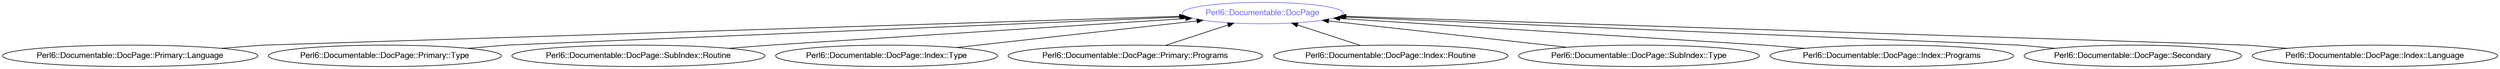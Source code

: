 digraph "perl6-type-graph" {
    rankdir=BT;
    splines=polyline;
    overlap=false; 
    // Types
    "Perl6::Documentable::DocPage" [color="#6666FF", fontcolor="#6666FF", href="/type/Perl6::Documentable::DocPage", fontname="FreeSans"];
    "Perl6::Documentable::DocPage::Primary::Language" [color="#000000", fontcolor="#000000", href="/type/Perl6::Documentable::DocPage::Primary::Language", fontname="FreeSans"];
    "Perl6::Documentable::DocPage::Primary::Type" [color="#000000", fontcolor="#000000", href="/type/Perl6::Documentable::DocPage::Primary::Type", fontname="FreeSans"];
    "Perl6::Documentable::DocPage::SubIndex::Routine" [color="#000000", fontcolor="#000000", href="/type/Perl6::Documentable::DocPage::SubIndex::Routine", fontname="FreeSans"];
    "Perl6::Documentable::DocPage::Index::Type" [color="#000000", fontcolor="#000000", href="/type/Perl6::Documentable::DocPage::Index::Type", fontname="FreeSans"];
    "Perl6::Documentable::DocPage::Primary::Programs" [color="#000000", fontcolor="#000000", href="/type/Perl6::Documentable::DocPage::Primary::Programs", fontname="FreeSans"];
    "Perl6::Documentable::DocPage::Index::Routine" [color="#000000", fontcolor="#000000", href="/type/Perl6::Documentable::DocPage::Index::Routine", fontname="FreeSans"];
    "Perl6::Documentable::DocPage::SubIndex::Type" [color="#000000", fontcolor="#000000", href="/type/Perl6::Documentable::DocPage::SubIndex::Type", fontname="FreeSans"];
    "Perl6::Documentable::DocPage::Index::Programs" [color="#000000", fontcolor="#000000", href="/type/Perl6::Documentable::DocPage::Index::Programs", fontname="FreeSans"];
    "Perl6::Documentable::DocPage::Secondary" [color="#000000", fontcolor="#000000", href="/type/Perl6::Documentable::DocPage::Secondary", fontname="FreeSans"];
    "Perl6::Documentable::DocPage::Index::Language" [color="#000000", fontcolor="#000000", href="/type/Perl6::Documentable::DocPage::Index::Language", fontname="FreeSans"];

    // Superclasses
    "Perl6::Documentable::DocPage::Primary::Language" -> "Perl6::Documentable::DocPage" [color="#000000"];
    "Perl6::Documentable::DocPage::Primary::Type" -> "Perl6::Documentable::DocPage" [color="#000000"];
    "Perl6::Documentable::DocPage::SubIndex::Routine" -> "Perl6::Documentable::DocPage" [color="#000000"];
    "Perl6::Documentable::DocPage::Index::Type" -> "Perl6::Documentable::DocPage" [color="#000000"];
    "Perl6::Documentable::DocPage::Primary::Programs" -> "Perl6::Documentable::DocPage" [color="#000000"];
    "Perl6::Documentable::DocPage::Index::Routine" -> "Perl6::Documentable::DocPage" [color="#000000"];
    "Perl6::Documentable::DocPage::SubIndex::Type" -> "Perl6::Documentable::DocPage" [color="#000000"];
    "Perl6::Documentable::DocPage::Index::Programs" -> "Perl6::Documentable::DocPage" [color="#000000"];
    "Perl6::Documentable::DocPage::Secondary" -> "Perl6::Documentable::DocPage" [color="#000000"];
    "Perl6::Documentable::DocPage::Index::Language" -> "Perl6::Documentable::DocPage" [color="#000000"];

    // Roles
}
